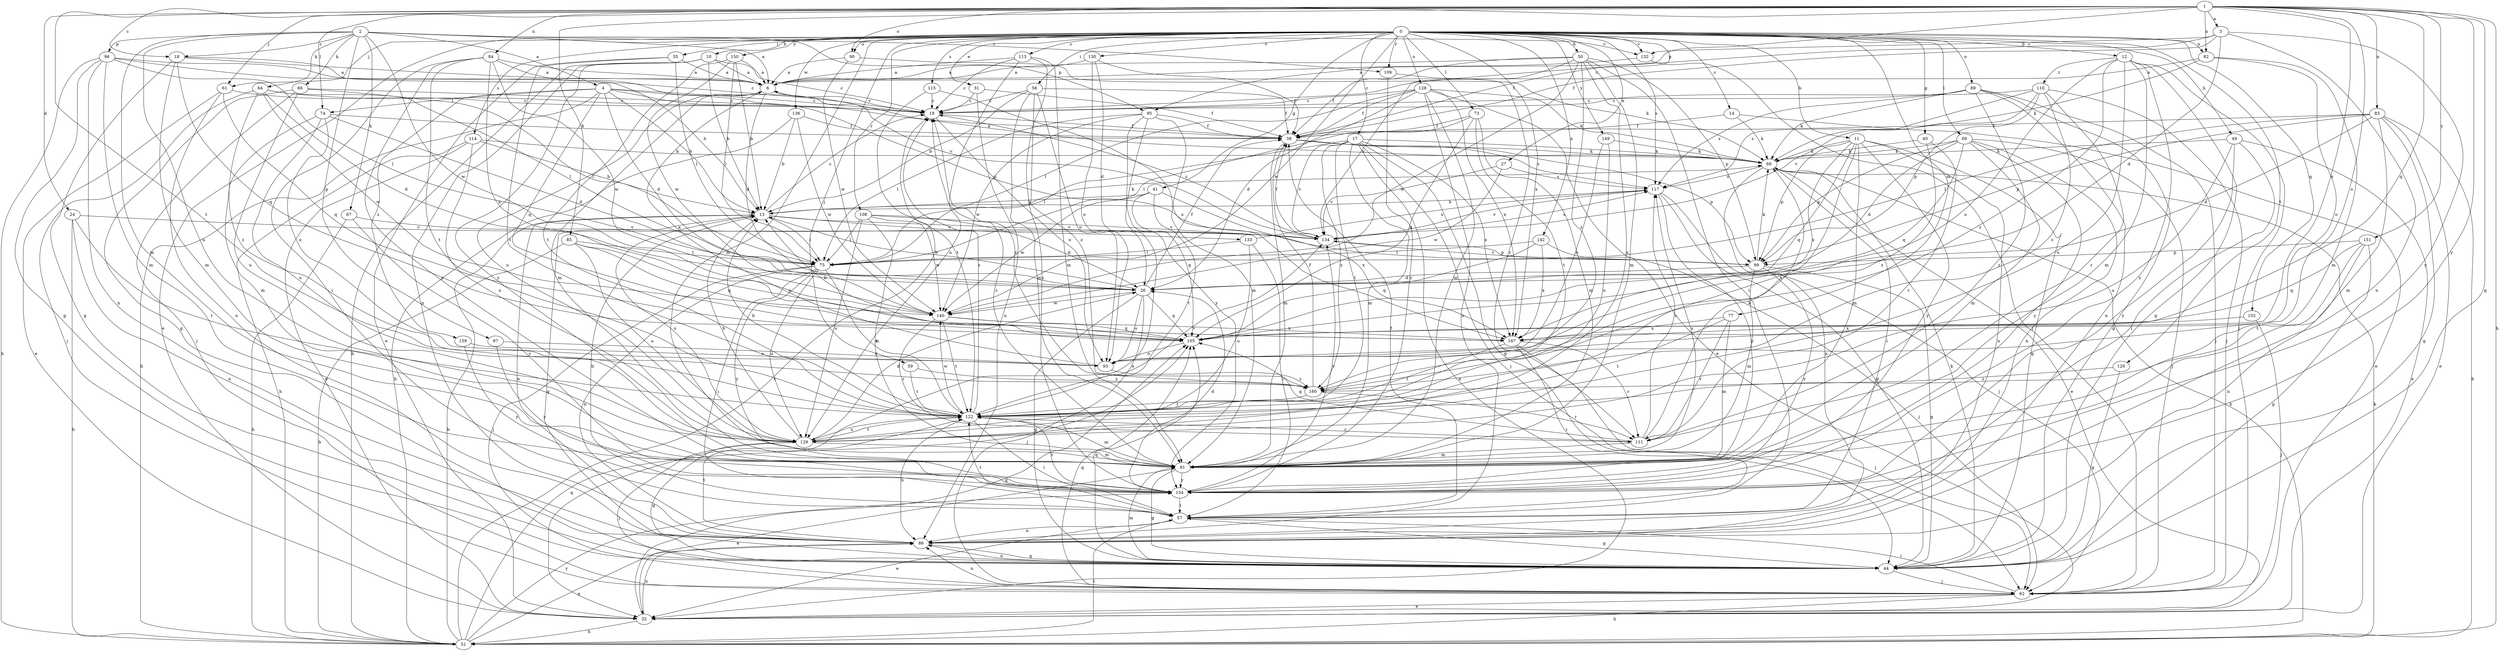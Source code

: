 strict digraph  {
0;
1;
2;
3;
4;
6;
10;
11;
12;
13;
14;
17;
18;
19;
24;
26;
27;
31;
32;
38;
40;
41;
44;
49;
50;
51;
55;
56;
57;
59;
61;
62;
64;
66;
67;
68;
69;
73;
74;
75;
77;
81;
82;
83;
84;
85;
86;
89;
90;
93;
95;
96;
97;
99;
102;
105;
108;
109;
110;
111;
113;
114;
115;
117;
120;
122;
128;
129;
130;
132;
133;
134;
136;
140;
142;
147;
149;
150;
151;
154;
159;
160;
0 -> 10  [label=b];
0 -> 11  [label=b];
0 -> 12  [label=b];
0 -> 14  [label=c];
0 -> 17  [label=c];
0 -> 27  [label=e];
0 -> 31  [label=e];
0 -> 32  [label=e];
0 -> 38  [label=f];
0 -> 40  [label=g];
0 -> 41  [label=g];
0 -> 49  [label=h];
0 -> 50  [label=h];
0 -> 55  [label=i];
0 -> 56  [label=i];
0 -> 59  [label=j];
0 -> 61  [label=j];
0 -> 69  [label=l];
0 -> 73  [label=l];
0 -> 77  [label=m];
0 -> 81  [label=m];
0 -> 82  [label=n];
0 -> 89  [label=o];
0 -> 90  [label=o];
0 -> 102  [label=q];
0 -> 108  [label=r];
0 -> 109  [label=r];
0 -> 113  [label=s];
0 -> 114  [label=s];
0 -> 115  [label=s];
0 -> 117  [label=s];
0 -> 120  [label=t];
0 -> 128  [label=u];
0 -> 130  [label=v];
0 -> 132  [label=v];
0 -> 136  [label=w];
0 -> 140  [label=w];
0 -> 142  [label=x];
0 -> 147  [label=x];
0 -> 149  [label=y];
0 -> 150  [label=y];
1 -> 3  [label=a];
1 -> 18  [label=c];
1 -> 24  [label=d];
1 -> 44  [label=g];
1 -> 51  [label=h];
1 -> 61  [label=j];
1 -> 74  [label=l];
1 -> 82  [label=n];
1 -> 83  [label=n];
1 -> 84  [label=n];
1 -> 85  [label=n];
1 -> 90  [label=o];
1 -> 93  [label=o];
1 -> 95  [label=p];
1 -> 105  [label=q];
1 -> 122  [label=t];
1 -> 147  [label=x];
1 -> 151  [label=y];
1 -> 154  [label=y];
2 -> 4  [label=a];
2 -> 6  [label=a];
2 -> 18  [label=c];
2 -> 64  [label=k];
2 -> 66  [label=k];
2 -> 67  [label=k];
2 -> 81  [label=m];
2 -> 95  [label=p];
2 -> 96  [label=p];
2 -> 97  [label=p];
2 -> 109  [label=r];
2 -> 129  [label=u];
2 -> 132  [label=v];
2 -> 140  [label=w];
3 -> 19  [label=c];
3 -> 26  [label=d];
3 -> 38  [label=f];
3 -> 86  [label=n];
3 -> 132  [label=v];
3 -> 154  [label=y];
4 -> 13  [label=b];
4 -> 19  [label=c];
4 -> 26  [label=d];
4 -> 38  [label=f];
4 -> 51  [label=h];
4 -> 74  [label=l];
4 -> 99  [label=p];
4 -> 105  [label=q];
4 -> 159  [label=z];
6 -> 19  [label=c];
6 -> 26  [label=d];
6 -> 81  [label=m];
6 -> 129  [label=u];
10 -> 6  [label=a];
10 -> 13  [label=b];
10 -> 19  [label=c];
10 -> 51  [label=h];
10 -> 86  [label=n];
10 -> 154  [label=y];
11 -> 44  [label=g];
11 -> 68  [label=k];
11 -> 81  [label=m];
11 -> 86  [label=n];
11 -> 99  [label=p];
11 -> 105  [label=q];
11 -> 122  [label=t];
11 -> 147  [label=x];
11 -> 154  [label=y];
12 -> 44  [label=g];
12 -> 62  [label=j];
12 -> 81  [label=m];
12 -> 93  [label=o];
12 -> 110  [label=r];
12 -> 129  [label=u];
12 -> 154  [label=y];
12 -> 160  [label=z];
13 -> 19  [label=c];
13 -> 44  [label=g];
13 -> 68  [label=k];
13 -> 75  [label=l];
13 -> 86  [label=n];
13 -> 129  [label=u];
13 -> 133  [label=v];
13 -> 134  [label=v];
14 -> 32  [label=e];
14 -> 38  [label=f];
14 -> 68  [label=k];
17 -> 32  [label=e];
17 -> 44  [label=g];
17 -> 62  [label=j];
17 -> 68  [label=k];
17 -> 75  [label=l];
17 -> 81  [label=m];
17 -> 122  [label=t];
17 -> 134  [label=v];
17 -> 147  [label=x];
17 -> 160  [label=z];
18 -> 6  [label=a];
18 -> 19  [label=c];
18 -> 44  [label=g];
18 -> 81  [label=m];
18 -> 105  [label=q];
19 -> 38  [label=f];
19 -> 93  [label=o];
24 -> 51  [label=h];
24 -> 86  [label=n];
24 -> 122  [label=t];
24 -> 134  [label=v];
26 -> 13  [label=b];
26 -> 38  [label=f];
26 -> 44  [label=g];
26 -> 62  [label=j];
26 -> 93  [label=o];
26 -> 105  [label=q];
26 -> 140  [label=w];
27 -> 117  [label=s];
27 -> 134  [label=v];
27 -> 140  [label=w];
31 -> 19  [label=c];
31 -> 38  [label=f];
31 -> 86  [label=n];
32 -> 51  [label=h];
32 -> 86  [label=n];
32 -> 105  [label=q];
38 -> 68  [label=k];
38 -> 81  [label=m];
38 -> 99  [label=p];
38 -> 117  [label=s];
40 -> 68  [label=k];
40 -> 111  [label=r];
40 -> 160  [label=z];
41 -> 13  [label=b];
41 -> 105  [label=q];
41 -> 122  [label=t];
41 -> 140  [label=w];
41 -> 147  [label=x];
44 -> 62  [label=j];
44 -> 68  [label=k];
44 -> 81  [label=m];
44 -> 86  [label=n];
44 -> 105  [label=q];
49 -> 32  [label=e];
49 -> 57  [label=i];
49 -> 68  [label=k];
49 -> 129  [label=u];
49 -> 154  [label=y];
50 -> 6  [label=a];
50 -> 38  [label=f];
50 -> 57  [label=i];
50 -> 81  [label=m];
50 -> 99  [label=p];
50 -> 129  [label=u];
50 -> 134  [label=v];
50 -> 140  [label=w];
50 -> 160  [label=z];
51 -> 13  [label=b];
51 -> 19  [label=c];
51 -> 57  [label=i];
51 -> 68  [label=k];
51 -> 86  [label=n];
51 -> 105  [label=q];
51 -> 154  [label=y];
55 -> 6  [label=a];
55 -> 32  [label=e];
55 -> 75  [label=l];
55 -> 122  [label=t];
56 -> 13  [label=b];
56 -> 19  [label=c];
56 -> 38  [label=f];
56 -> 81  [label=m];
56 -> 93  [label=o];
56 -> 160  [label=z];
57 -> 13  [label=b];
57 -> 32  [label=e];
57 -> 38  [label=f];
57 -> 44  [label=g];
57 -> 86  [label=n];
57 -> 122  [label=t];
59 -> 122  [label=t];
59 -> 160  [label=z];
61 -> 19  [label=c];
61 -> 32  [label=e];
61 -> 86  [label=n];
61 -> 105  [label=q];
62 -> 32  [label=e];
62 -> 51  [label=h];
62 -> 57  [label=i];
62 -> 86  [label=n];
62 -> 105  [label=q];
64 -> 19  [label=c];
64 -> 26  [label=d];
64 -> 62  [label=j];
64 -> 75  [label=l];
64 -> 140  [label=w];
64 -> 160  [label=z];
66 -> 19  [label=c];
66 -> 44  [label=g];
66 -> 62  [label=j];
66 -> 75  [label=l];
66 -> 129  [label=u];
67 -> 51  [label=h];
67 -> 134  [label=v];
67 -> 154  [label=y];
68 -> 6  [label=a];
68 -> 32  [label=e];
68 -> 51  [label=h];
68 -> 57  [label=i];
68 -> 86  [label=n];
68 -> 117  [label=s];
69 -> 26  [label=d];
69 -> 62  [label=j];
69 -> 68  [label=k];
69 -> 81  [label=m];
69 -> 86  [label=n];
69 -> 99  [label=p];
69 -> 105  [label=q];
69 -> 154  [label=y];
73 -> 38  [label=f];
73 -> 75  [label=l];
73 -> 81  [label=m];
73 -> 105  [label=q];
73 -> 122  [label=t];
74 -> 26  [label=d];
74 -> 38  [label=f];
74 -> 81  [label=m];
74 -> 93  [label=o];
74 -> 129  [label=u];
75 -> 57  [label=i];
75 -> 62  [label=j];
75 -> 86  [label=n];
75 -> 122  [label=t];
75 -> 129  [label=u];
75 -> 154  [label=y];
77 -> 81  [label=m];
77 -> 111  [label=r];
77 -> 122  [label=t];
77 -> 147  [label=x];
81 -> 19  [label=c];
81 -> 32  [label=e];
81 -> 44  [label=g];
81 -> 117  [label=s];
81 -> 154  [label=y];
82 -> 6  [label=a];
82 -> 68  [label=k];
82 -> 81  [label=m];
82 -> 93  [label=o];
83 -> 26  [label=d];
83 -> 32  [label=e];
83 -> 38  [label=f];
83 -> 44  [label=g];
83 -> 51  [label=h];
83 -> 75  [label=l];
83 -> 81  [label=m];
83 -> 99  [label=p];
84 -> 6  [label=a];
84 -> 57  [label=i];
84 -> 122  [label=t];
84 -> 134  [label=v];
84 -> 140  [label=w];
84 -> 147  [label=x];
84 -> 154  [label=y];
85 -> 51  [label=h];
85 -> 75  [label=l];
85 -> 105  [label=q];
85 -> 129  [label=u];
85 -> 147  [label=x];
86 -> 44  [label=g];
86 -> 122  [label=t];
89 -> 19  [label=c];
89 -> 44  [label=g];
89 -> 62  [label=j];
89 -> 68  [label=k];
89 -> 86  [label=n];
89 -> 111  [label=r];
89 -> 117  [label=s];
90 -> 6  [label=a];
90 -> 68  [label=k];
90 -> 140  [label=w];
93 -> 6  [label=a];
93 -> 160  [label=z];
95 -> 32  [label=e];
95 -> 38  [label=f];
95 -> 75  [label=l];
95 -> 81  [label=m];
95 -> 140  [label=w];
95 -> 154  [label=y];
96 -> 6  [label=a];
96 -> 13  [label=b];
96 -> 44  [label=g];
96 -> 51  [label=h];
96 -> 75  [label=l];
96 -> 81  [label=m];
96 -> 86  [label=n];
97 -> 93  [label=o];
97 -> 154  [label=y];
99 -> 26  [label=d];
99 -> 44  [label=g];
99 -> 68  [label=k];
99 -> 81  [label=m];
99 -> 134  [label=v];
99 -> 154  [label=y];
102 -> 62  [label=j];
102 -> 147  [label=x];
105 -> 13  [label=b];
105 -> 93  [label=o];
108 -> 26  [label=d];
108 -> 75  [label=l];
108 -> 81  [label=m];
108 -> 129  [label=u];
108 -> 134  [label=v];
108 -> 140  [label=w];
109 -> 111  [label=r];
109 -> 154  [label=y];
110 -> 19  [label=c];
110 -> 62  [label=j];
110 -> 99  [label=p];
110 -> 111  [label=r];
110 -> 117  [label=s];
110 -> 134  [label=v];
110 -> 160  [label=z];
111 -> 68  [label=k];
111 -> 81  [label=m];
111 -> 105  [label=q];
111 -> 117  [label=s];
113 -> 6  [label=a];
113 -> 19  [label=c];
113 -> 81  [label=m];
113 -> 129  [label=u];
113 -> 154  [label=y];
114 -> 13  [label=b];
114 -> 32  [label=e];
114 -> 51  [label=h];
114 -> 68  [label=k];
114 -> 129  [label=u];
115 -> 19  [label=c];
115 -> 122  [label=t];
115 -> 147  [label=x];
117 -> 13  [label=b];
117 -> 44  [label=g];
117 -> 62  [label=j];
117 -> 134  [label=v];
117 -> 154  [label=y];
120 -> 44  [label=g];
120 -> 160  [label=z];
122 -> 13  [label=b];
122 -> 19  [label=c];
122 -> 57  [label=i];
122 -> 81  [label=m];
122 -> 86  [label=n];
122 -> 111  [label=r];
122 -> 129  [label=u];
122 -> 134  [label=v];
122 -> 140  [label=w];
128 -> 19  [label=c];
128 -> 26  [label=d];
128 -> 32  [label=e];
128 -> 38  [label=f];
128 -> 68  [label=k];
128 -> 75  [label=l];
128 -> 81  [label=m];
128 -> 86  [label=n];
128 -> 147  [label=x];
129 -> 13  [label=b];
129 -> 26  [label=d];
129 -> 44  [label=g];
129 -> 62  [label=j];
129 -> 81  [label=m];
129 -> 122  [label=t];
130 -> 6  [label=a];
130 -> 26  [label=d];
130 -> 38  [label=f];
130 -> 93  [label=o];
132 -> 6  [label=a];
132 -> 62  [label=j];
133 -> 57  [label=i];
133 -> 75  [label=l];
133 -> 117  [label=s];
133 -> 129  [label=u];
134 -> 19  [label=c];
134 -> 38  [label=f];
134 -> 99  [label=p];
134 -> 117  [label=s];
136 -> 13  [label=b];
136 -> 38  [label=f];
136 -> 51  [label=h];
136 -> 140  [label=w];
140 -> 105  [label=q];
140 -> 111  [label=r];
140 -> 122  [label=t];
140 -> 147  [label=x];
142 -> 62  [label=j];
142 -> 75  [label=l];
142 -> 105  [label=q];
142 -> 147  [label=x];
147 -> 57  [label=i];
147 -> 62  [label=j];
147 -> 111  [label=r];
147 -> 122  [label=t];
149 -> 68  [label=k];
149 -> 93  [label=o];
149 -> 129  [label=u];
150 -> 6  [label=a];
150 -> 13  [label=b];
150 -> 75  [label=l];
150 -> 122  [label=t];
150 -> 140  [label=w];
151 -> 44  [label=g];
151 -> 86  [label=n];
151 -> 99  [label=p];
151 -> 105  [label=q];
151 -> 122  [label=t];
154 -> 26  [label=d];
154 -> 57  [label=i];
154 -> 122  [label=t];
154 -> 134  [label=v];
159 -> 93  [label=o];
159 -> 154  [label=y];
160 -> 19  [label=c];
160 -> 38  [label=f];
160 -> 111  [label=r];
160 -> 122  [label=t];
}
